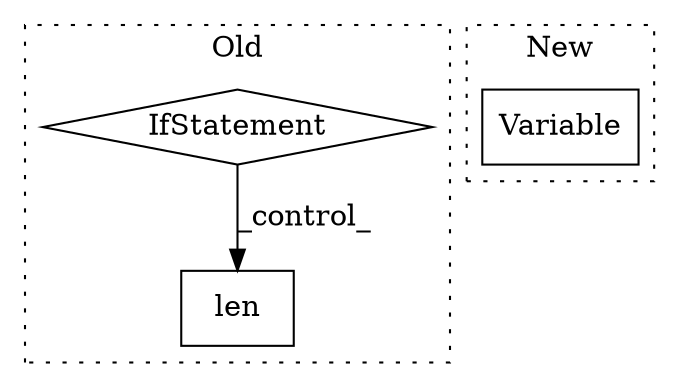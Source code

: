 digraph G {
subgraph cluster0 {
1 [label="len" a="32" s="5344,5349" l="4,1" shape="box"];
3 [label="IfStatement" a="25" s="5249,5268" l="4,2" shape="diamond"];
label = "Old";
style="dotted";
}
subgraph cluster1 {
2 [label="Variable" a="32" s="5723,5757" l="9,1" shape="box"];
label = "New";
style="dotted";
}
3 -> 1 [label="_control_"];
}